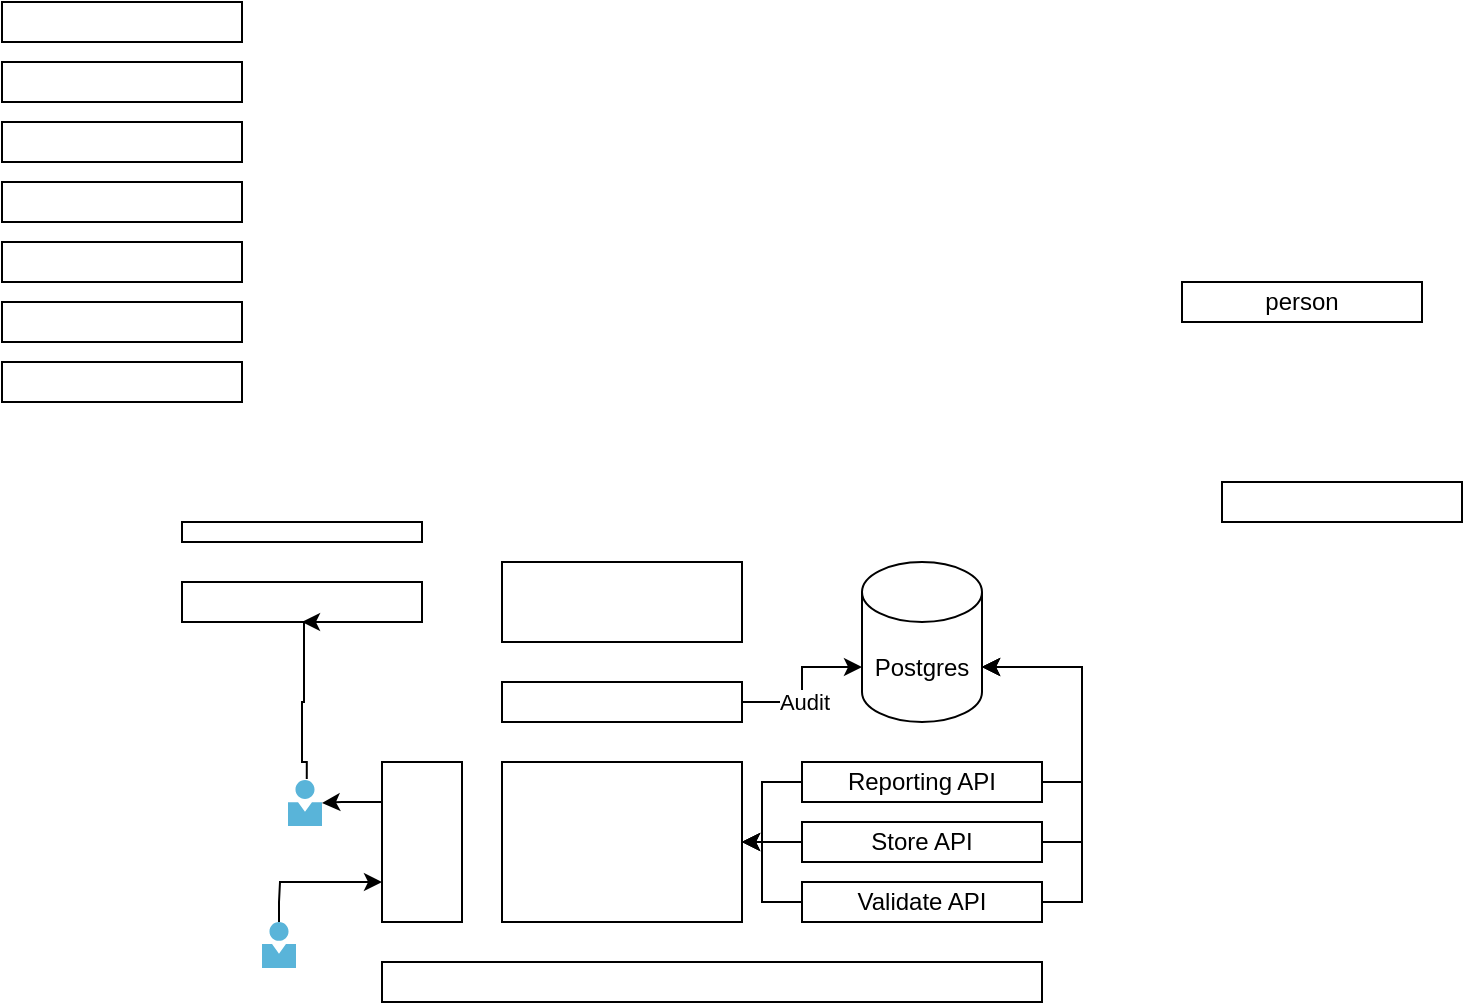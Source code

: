 <mxfile version="26.2.14">
  <diagram name="Page-1" id="jxMB_8JDx-QaIYdoYpCV">
    <mxGraphModel dx="810" dy="430" grid="1" gridSize="10" guides="1" tooltips="1" connect="1" arrows="1" fold="1" page="1" pageScale="1" pageWidth="850" pageHeight="1100" math="0" shadow="0">
      <root>
        <mxCell id="0" />
        <mxCell id="1" parent="0" />
        <mxCell id="yAZzmOoUf0Eia2lXk-8_-1" value="" style="rounded=0;whiteSpace=wrap;html=1;" vertex="1" parent="1">
          <mxGeometry x="310" y="470" width="120" height="80" as="geometry" />
        </mxCell>
        <mxCell id="yAZzmOoUf0Eia2lXk-8_-27" value="" style="edgeStyle=orthogonalEdgeStyle;rounded=0;orthogonalLoop=1;jettySize=auto;html=1;exitX=0;exitY=0.25;exitDx=0;exitDy=0;" edge="1" parent="1" source="yAZzmOoUf0Eia2lXk-8_-2" target="yAZzmOoUf0Eia2lXk-8_-20">
          <mxGeometry relative="1" as="geometry" />
        </mxCell>
        <mxCell id="yAZzmOoUf0Eia2lXk-8_-2" value="" style="rounded=0;whiteSpace=wrap;html=1;" vertex="1" parent="1">
          <mxGeometry x="250" y="470" width="40" height="80" as="geometry" />
        </mxCell>
        <mxCell id="yAZzmOoUf0Eia2lXk-8_-3" value="" style="rounded=0;whiteSpace=wrap;html=1;" vertex="1" parent="1">
          <mxGeometry x="250" y="570" width="330" height="20" as="geometry" />
        </mxCell>
        <mxCell id="yAZzmOoUf0Eia2lXk-8_-35" style="edgeStyle=orthogonalEdgeStyle;rounded=0;orthogonalLoop=1;jettySize=auto;html=1;exitX=0;exitY=0.5;exitDx=0;exitDy=0;" edge="1" parent="1" source="yAZzmOoUf0Eia2lXk-8_-4" target="yAZzmOoUf0Eia2lXk-8_-1">
          <mxGeometry relative="1" as="geometry" />
        </mxCell>
        <mxCell id="yAZzmOoUf0Eia2lXk-8_-4" value="Validate API" style="rounded=0;whiteSpace=wrap;html=1;" vertex="1" parent="1">
          <mxGeometry x="460" y="530" width="120" height="20" as="geometry" />
        </mxCell>
        <mxCell id="yAZzmOoUf0Eia2lXk-8_-37" value="" style="edgeStyle=orthogonalEdgeStyle;rounded=0;orthogonalLoop=1;jettySize=auto;html=1;entryX=1;entryY=0.5;entryDx=0;entryDy=0;" edge="1" parent="1" source="yAZzmOoUf0Eia2lXk-8_-5" target="yAZzmOoUf0Eia2lXk-8_-1">
          <mxGeometry relative="1" as="geometry" />
        </mxCell>
        <mxCell id="yAZzmOoUf0Eia2lXk-8_-5" value="Reporting API" style="rounded=0;whiteSpace=wrap;html=1;" vertex="1" parent="1">
          <mxGeometry x="460" y="470" width="120" height="20" as="geometry" />
        </mxCell>
        <mxCell id="yAZzmOoUf0Eia2lXk-8_-36" value="" style="edgeStyle=orthogonalEdgeStyle;rounded=0;orthogonalLoop=1;jettySize=auto;html=1;" edge="1" parent="1" source="yAZzmOoUf0Eia2lXk-8_-6" target="yAZzmOoUf0Eia2lXk-8_-1">
          <mxGeometry relative="1" as="geometry" />
        </mxCell>
        <mxCell id="yAZzmOoUf0Eia2lXk-8_-6" value="Store API" style="rounded=0;whiteSpace=wrap;html=1;" vertex="1" parent="1">
          <mxGeometry x="460" y="500" width="120" height="20" as="geometry" />
        </mxCell>
        <mxCell id="yAZzmOoUf0Eia2lXk-8_-7" value="" style="rounded=0;whiteSpace=wrap;html=1;" vertex="1" parent="1">
          <mxGeometry x="310" y="430" width="120" height="20" as="geometry" />
        </mxCell>
        <mxCell id="yAZzmOoUf0Eia2lXk-8_-8" value="" style="rounded=0;whiteSpace=wrap;html=1;" vertex="1" parent="1">
          <mxGeometry x="310" y="370" width="120" height="40" as="geometry" />
        </mxCell>
        <mxCell id="yAZzmOoUf0Eia2lXk-8_-9" value="" style="rounded=0;whiteSpace=wrap;html=1;" vertex="1" parent="1">
          <mxGeometry x="150" y="380" width="120" height="20" as="geometry" />
        </mxCell>
        <mxCell id="yAZzmOoUf0Eia2lXk-8_-10" value="" style="rounded=0;whiteSpace=wrap;html=1;" vertex="1" parent="1">
          <mxGeometry x="150" y="350" width="120" height="10" as="geometry" />
        </mxCell>
        <mxCell id="yAZzmOoUf0Eia2lXk-8_-11" value="person" style="rounded=0;whiteSpace=wrap;html=1;" vertex="1" parent="1">
          <mxGeometry x="650" y="230" width="120" height="20" as="geometry" />
        </mxCell>
        <mxCell id="yAZzmOoUf0Eia2lXk-8_-12" value="" style="rounded=0;whiteSpace=wrap;html=1;" vertex="1" parent="1">
          <mxGeometry x="670" y="330" width="120" height="20" as="geometry" />
        </mxCell>
        <mxCell id="yAZzmOoUf0Eia2lXk-8_-13" value="" style="rounded=0;whiteSpace=wrap;html=1;" vertex="1" parent="1">
          <mxGeometry x="60" y="90" width="120" height="20" as="geometry" />
        </mxCell>
        <mxCell id="yAZzmOoUf0Eia2lXk-8_-14" value="" style="rounded=0;whiteSpace=wrap;html=1;" vertex="1" parent="1">
          <mxGeometry x="60" y="120" width="120" height="20" as="geometry" />
        </mxCell>
        <mxCell id="yAZzmOoUf0Eia2lXk-8_-15" value="" style="rounded=0;whiteSpace=wrap;html=1;" vertex="1" parent="1">
          <mxGeometry x="60" y="270" width="120" height="20" as="geometry" />
        </mxCell>
        <mxCell id="yAZzmOoUf0Eia2lXk-8_-16" value="" style="rounded=0;whiteSpace=wrap;html=1;" vertex="1" parent="1">
          <mxGeometry x="60" y="240" width="120" height="20" as="geometry" />
        </mxCell>
        <mxCell id="yAZzmOoUf0Eia2lXk-8_-17" value="" style="rounded=0;whiteSpace=wrap;html=1;" vertex="1" parent="1">
          <mxGeometry x="60" y="210" width="120" height="20" as="geometry" />
        </mxCell>
        <mxCell id="yAZzmOoUf0Eia2lXk-8_-18" value="" style="rounded=0;whiteSpace=wrap;html=1;" vertex="1" parent="1">
          <mxGeometry x="60" y="180" width="120" height="20" as="geometry" />
        </mxCell>
        <mxCell id="yAZzmOoUf0Eia2lXk-8_-19" value="" style="rounded=0;whiteSpace=wrap;html=1;" vertex="1" parent="1">
          <mxGeometry x="60" y="150" width="120" height="20" as="geometry" />
        </mxCell>
        <mxCell id="yAZzmOoUf0Eia2lXk-8_-29" value="" style="edgeStyle=orthogonalEdgeStyle;rounded=0;orthogonalLoop=1;jettySize=auto;html=1;exitX=0.552;exitY=-0.023;exitDx=0;exitDy=0;exitPerimeter=0;" edge="1" parent="1" source="yAZzmOoUf0Eia2lXk-8_-20">
          <mxGeometry relative="1" as="geometry">
            <mxPoint x="210" y="400" as="targetPoint" />
            <Array as="points">
              <mxPoint x="212" y="470" />
              <mxPoint x="210" y="470" />
              <mxPoint x="210" y="440" />
              <mxPoint x="211" y="440" />
              <mxPoint x="211" y="400" />
            </Array>
          </mxGeometry>
        </mxCell>
        <mxCell id="yAZzmOoUf0Eia2lXk-8_-20" value="" style="image;sketch=0;aspect=fixed;html=1;points=[];align=center;fontSize=12;image=img/lib/mscae/Person.svg;" vertex="1" parent="1">
          <mxGeometry x="203" y="479.03" width="17" height="22.97" as="geometry" />
        </mxCell>
        <mxCell id="yAZzmOoUf0Eia2lXk-8_-25" style="edgeStyle=orthogonalEdgeStyle;rounded=0;orthogonalLoop=1;jettySize=auto;html=1;entryX=0;entryY=0.75;entryDx=0;entryDy=0;" edge="1" parent="1" source="yAZzmOoUf0Eia2lXk-8_-23" target="yAZzmOoUf0Eia2lXk-8_-2">
          <mxGeometry relative="1" as="geometry">
            <Array as="points">
              <mxPoint x="199" y="540" />
              <mxPoint x="199" y="540" />
              <mxPoint x="199" y="530" />
            </Array>
          </mxGeometry>
        </mxCell>
        <mxCell id="yAZzmOoUf0Eia2lXk-8_-23" value="" style="image;sketch=0;aspect=fixed;html=1;points=[];align=center;fontSize=12;image=img/lib/mscae/Person.svg;" vertex="1" parent="1">
          <mxGeometry x="190" y="550" width="17" height="22.97" as="geometry" />
        </mxCell>
        <mxCell id="yAZzmOoUf0Eia2lXk-8_-30" value="Postgres" style="shape=cylinder3;whiteSpace=wrap;html=1;boundedLbl=1;backgroundOutline=1;size=15;" vertex="1" parent="1">
          <mxGeometry x="490" y="370" width="60" height="80" as="geometry" />
        </mxCell>
        <mxCell id="yAZzmOoUf0Eia2lXk-8_-31" style="edgeStyle=orthogonalEdgeStyle;rounded=0;orthogonalLoop=1;jettySize=auto;html=1;entryX=0;entryY=0;entryDx=0;entryDy=52.5;entryPerimeter=0;" edge="1" parent="1" source="yAZzmOoUf0Eia2lXk-8_-7" target="yAZzmOoUf0Eia2lXk-8_-30">
          <mxGeometry relative="1" as="geometry" />
        </mxCell>
        <mxCell id="yAZzmOoUf0Eia2lXk-8_-32" value="Audit" style="edgeLabel;html=1;align=center;verticalAlign=middle;resizable=0;points=[];" vertex="1" connectable="0" parent="yAZzmOoUf0Eia2lXk-8_-31">
          <mxGeometry x="-0.735" y="-1" relative="1" as="geometry">
            <mxPoint x="20" y="-1" as="offset" />
          </mxGeometry>
        </mxCell>
        <mxCell id="yAZzmOoUf0Eia2lXk-8_-38" style="edgeStyle=orthogonalEdgeStyle;rounded=0;orthogonalLoop=1;jettySize=auto;html=1;entryX=1;entryY=0;entryDx=0;entryDy=52.5;entryPerimeter=0;exitX=1;exitY=0.5;exitDx=0;exitDy=0;" edge="1" parent="1" source="yAZzmOoUf0Eia2lXk-8_-6" target="yAZzmOoUf0Eia2lXk-8_-30">
          <mxGeometry relative="1" as="geometry" />
        </mxCell>
        <mxCell id="yAZzmOoUf0Eia2lXk-8_-39" style="edgeStyle=orthogonalEdgeStyle;rounded=0;orthogonalLoop=1;jettySize=auto;html=1;entryX=1;entryY=0;entryDx=0;entryDy=52.5;entryPerimeter=0;exitX=1;exitY=0.5;exitDx=0;exitDy=0;" edge="1" parent="1" source="yAZzmOoUf0Eia2lXk-8_-5" target="yAZzmOoUf0Eia2lXk-8_-30">
          <mxGeometry relative="1" as="geometry" />
        </mxCell>
        <mxCell id="yAZzmOoUf0Eia2lXk-8_-40" style="edgeStyle=orthogonalEdgeStyle;rounded=0;orthogonalLoop=1;jettySize=auto;html=1;entryX=1;entryY=0;entryDx=0;entryDy=52.5;entryPerimeter=0;exitX=1;exitY=0.5;exitDx=0;exitDy=0;" edge="1" parent="1" source="yAZzmOoUf0Eia2lXk-8_-4" target="yAZzmOoUf0Eia2lXk-8_-30">
          <mxGeometry relative="1" as="geometry" />
        </mxCell>
      </root>
    </mxGraphModel>
  </diagram>
</mxfile>
